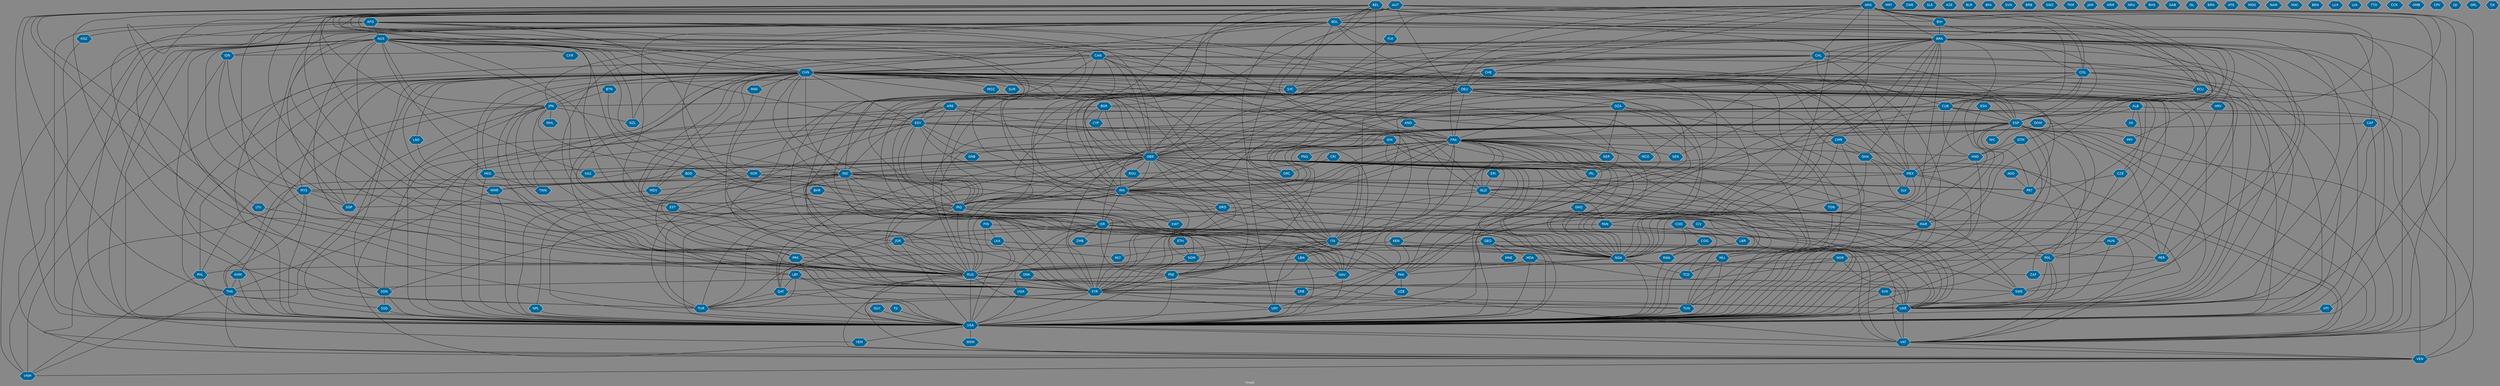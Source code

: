 // Countries together in item graph
graph {
	graph [bgcolor="#888888" fontcolor=white fontsize=12 label="Graph" outputorder=edgesfirst overlap=prism]
	node [color=white fillcolor="#006699" fontcolor=white fontname=Helvetica shape=hexagon style=filled]
	edge [arrowhead=open color=black fontcolor=white fontname=Courier fontsize=12]
		ISR [label=ISR]
		EGY [label=EGY]
		LBY [label=LBY]
		SLV [label=SLV]
		IRQ [label=IRQ]
		IRN [label=IRN]
		UKR [label=UKR]
		USA [label=USA]
		AFG [label=AFG]
		RUS [label=RUS]
		CHN [label=CHN]
		IRL [label=IRL]
		BEL [label=BEL]
		DEU [label=DEU]
		GTM [label=GTM]
		TUR [label=TUR]
		COG [label=COG]
		SAU [label=SAU]
		CRI [label=CRI]
		ZAF [label=ZAF]
		SYR [label=SYR]
		ESP [label=ESP]
		BRA [label=BRA]
		GNB [label=GNB]
		GIN [label=GIN]
		CAN [label=CAN]
		GBR [label=GBR]
		UZB [label=UZB]
		NGA [label=NGA]
		CMR [label=CMR]
		ITA [label=ITA]
		MYS [label=MYS]
		ALB [label=ALB]
		VAT [label=VAT]
		SDN [label=SDN]
		FRA [label=FRA]
		CHL [label=CHL]
		PSE [label=PSE]
		GRC [label=GRC]
		FIN [label=FIN]
		JPN [label=JPN]
		AUS [label=AUS]
		IND [label=IND]
		HKG [label=HKG]
		THA [label=THA]
		PAK [label=PAK]
		GEO [label=GEO]
		MEX [label=MEX]
		KOR [label=KOR]
		VNM [label=VNM]
		PRK [label=PRK]
		SOM [label=SOM]
		YEM [label=YEM]
		POL [label=POL]
		LKA [label=LKA]
		ARG [label=ARG]
		KEN [label=KEN]
		TUN [label=TUN]
		CUB [label=CUB]
		LBN [label=LBN]
		NPL [label=NPL]
		BIH [label=BIH]
		XK [label=XK]
		SSD [label=SSD]
		COL [label=COL]
		HND [label=HND]
		MLI [label=MLI]
		JOR [label=JOR]
		VEN [label=VEN]
		PRT [label=PRT]
		MRT [label=MRT]
		IDN [label=IDN]
		CHE [label=CHE]
		NER [label=NER]
		CAF [label=CAF]
		BGD [label=BGD]
		TWN [label=TWN]
		KHM [label=KHM]
		URY [label=URY]
		MMR [label=MMR]
		QAT [label=QAT]
		HTI [label=HTI]
		MAR [label=MAR]
		MDA [label=MDA]
		DNK [label=DNK]
		NLD [label=NLD]
		PER [label=PER]
		ZWE [label=ZWE]
		MDV [label=MDV]
		RWA [label=RWA]
		PHL [label=PHL]
		SLE [label=SLE]
		CYP [label=CYP]
		LTU [label=LTU]
		ARE [label=ARE]
		KAZ [label=KAZ]
		AUT [label=AUT]
		BOL [label=BOL]
		ZMB [label=ZMB]
		GUY [label=GUY]
		KGZ [label=KGZ]
		DZA [label=DZA]
		AZE [label=AZE]
		MCO [label=MCO]
		SWE [label=SWE]
		SGP [label=SGP]
		EST [label=EST]
		"CXR " [label="CXR "]
		SYC [label=SYC]
		PRY [label=PRY]
		TCD [label=TCD]
		BLR [label=BLR]
		NOR [label=NOR]
		MWI [label=MWI]
		GHA [label=GHA]
		BGR [label=BGR]
		GNQ [label=GNQ]
		UGA [label=UGA]
		BFA [label=BFA]
		CIV [label=CIV]
		SVK [label=SVK]
		SVN [label=SVN]
		BHR [label=BHR]
		PAN [label=PAN]
		KWT [label=KWT]
		MLT [label=MLT]
		HUN [label=HUN]
		BRB [label=BRB]
		HRV [label=HRV]
		ECU [label=ECU]
		SWZ [label=SWZ]
		DOM [label=DOM]
		CZE [label=CZE]
		TKM [label=TKM]
		BTN [label=BTN]
		NZL [label=NZL]
		AGO [label=AGO]
		SRB [label=SRB]
		JAM [label=JAM]
		LBR [label=LBR]
		ROU [label=ROU]
		GRD [label=GRD]
		ARM [label=ARM]
		NIC [label=NIC]
		NRU [label=NRU]
		BHS [label=BHS]
		WSM [label=WSM]
		SEN [label=SEN]
		GAB [label=GAB]
		AND [label=AND]
		ISL [label=ISL]
		FLK [label=FLK]
		MOZ [label=MOZ]
		ERI [label=ERI]
		MNE [label=MNE]
		ESH [label=ESH]
		SUR [label=SUR]
		ETH [label=ETH]
		BRN [label=BRN]
		ATG [label=ATG]
		COD [label=COD]
		MDG [label=MDG]
		FJI [label=FJI]
		NAM [label=NAM]
		MAC [label=MAC]
		BEN [label=BEN]
		LUX [label=LUX]
		MHL [label=MHL]
		LAO [label=LAO]
		LVA [label=LVA]
		TTO [label=TTO]
		PNG [label=PNG]
		"CCK " [label="CCK "]
		GMB [label=GMB]
		TON [label=TON]
		CPV [label=CPV]
		DJI [label=DJI]
		GRL [label=GRL]
		TJK [label=TJK]
			ARG -- COL [weight=1]
			COL -- ECU [weight=6]
			IDN -- MYS [weight=3]
			HRV -- HUN [weight=1]
			COL -- GRC [weight=1]
			CIV -- LBR [weight=1]
			BRA -- HRV [weight=6]
			FRA -- IRN [weight=2]
			CAF -- FRA [weight=2]
			CAF -- UKR [weight=3]
			CHN -- IRQ [weight=20]
			BRA -- ESP [weight=1]
			THA -- USA [weight=10]
			DEU -- SWE [weight=2]
			MYS -- SAU [weight=1]
			GEO -- MDA [weight=12]
			GRD -- SYR [weight=1]
			CRI -- ITA [weight=1]
			FRA -- NLD [weight=1]
			CHN -- MEX [weight=1]
			LAO -- MMR [weight=1]
			IRQ -- QAT [weight=1]
			AUS -- FRA [weight=1]
			CHE -- USA [weight=8]
			JPN -- PHL [weight=4]
			AUS -- JPN [weight=13]
			FRA -- MCO [weight=3]
			HKG -- TWN [weight=4]
			CHN -- PRK [weight=2]
			LBY -- USA [weight=19]
			COG -- RWA [weight=13]
			ARG -- DEU [weight=2]
			CHN -- SOM [weight=2]
			USA -- YEM [weight=1]
			JPN -- TWN [weight=2]
			ARG -- URY [weight=5]
			COG -- NGA [weight=1]
			AUS -- "CXR " [weight=2]
			BOL -- VNM [weight=1]
			CHN -- SDN [weight=1]
			JPN -- NZL [weight=1]
			AUS -- ISR [weight=5]
			DEU -- POL [weight=2]
			AUT -- TUR [weight=1]
			ARG -- BIH [weight=1]
			ITA -- NGA [weight=1]
			HUN -- UKR [weight=1]
			DEU -- HRV [weight=1]
			ISR -- QAT [weight=1]
			KOR -- PRK [weight=17]
			ISR -- ITA [weight=1]
			NGA -- USA [weight=9]
			KOR -- USA [weight=2]
			AUT -- IRQ [weight=2]
			ALB -- CZE [weight=1]
			GBR -- SOM [weight=2]
			AFG -- CAN [weight=1]
			ARG -- USA [weight=13]
			NLD -- PAN [weight=1]
			SYR -- URY [weight=4]
			ARG -- IRN [weight=2]
			ESP -- UKR [weight=2]
			CHN -- IND [weight=32]
			MLI -- TCD [weight=2]
			AUS -- IRQ [weight=5]
			KHM -- USA [weight=3]
			CAN -- CHN [weight=8]
			BEL -- BGR [weight=2]
			BGR -- CYP [weight=3]
			GBR -- IND [weight=1]
			LBY -- QAT [weight=4]
			CAN -- GBR [weight=2]
			ARG -- FRA [weight=5]
			LBN -- SYR [weight=18]
			RUS -- SRB [weight=2]
			ESP -- SYR [weight=2]
			BRA -- SEN [weight=1]
			CHN -- FRA [weight=6]
			DNK -- SYR [weight=2]
			BGR -- USA [weight=1]
			IRN -- SYR [weight=17]
			BOL -- VAT [weight=26]
			PSE -- QAT [weight=1]
			KEN -- USA [weight=1]
			BOL -- ISR [weight=7]
			CHL -- MEX [weight=1]
			AUS -- GBR [weight=9]
			IRN -- VAT [weight=1]
			ESP -- PER [weight=1]
			IND -- NGA [weight=1]
			CHN -- LAO [weight=1]
			BRA -- NGA [weight=6]
			CHL -- IRQ [weight=1]
			BOL -- CHN [weight=4]
			GBR -- SWE [weight=3]
			CAN -- IRN [weight=1]
			HTI -- USA [weight=2]
			DEU -- PRT [weight=2]
			CHN -- ITA [weight=1]
			GNQ -- NGA [weight=1]
			FRA -- SYR [weight=22]
			MEX -- USA [weight=9]
			DEU -- PSE [weight=1]
			ARG -- NGA [weight=5]
			BHR -- TUR [weight=1]
			SOM -- USA [weight=3]
			BRA -- HTI [weight=1]
			EGY -- IRN [weight=1]
			FRA -- RUS [weight=54]
			AUT -- UKR [weight=1]
			CMR -- USA [weight=2]
			KEN -- SOM [weight=22]
			POL -- RUS [weight=5]
			MEX -- VAT [weight=6]
			GBR -- USA [weight=37]
			AUT -- BIH [weight=1]
			GBR -- GRD [weight=3]
			BOL -- SYR [weight=1]
			EGY -- SYR [weight=3]
			ISR -- JOR [weight=1]
			AUT -- KAZ [weight=1]
			AUS -- UKR [weight=2]
			SYR -- USA [weight=55]
			BTN -- IND [weight=6]
			PER -- SWE [weight=3]
			AUS -- HKG [weight=1]
			SYR -- TUN [weight=5]
			ISR -- SYR [weight=51]
			IRQ -- USA [weight=479]
			FRA -- IRQ [weight=6]
			FRA -- POL [weight=3]
			RUS -- SVK [weight=1]
			GTM -- HND [weight=1]
			BRA -- COL [weight=6]
			ARG -- GBR [weight=6]
			BRA -- PRY [weight=1]
			DOM -- VAT [weight=8]
			IRL -- USA [weight=1]
			CHE -- DEU [weight=1]
			GRD -- ISR [weight=1]
			AUS -- RUS [weight=2]
			MMR -- THA [weight=1]
			BGR -- ROU [weight=1]
			USA -- VEN [weight=8]
			AUT -- USA [weight=2]
			GBR -- ITA [weight=10]
			DOM -- FRA [weight=1]
			MDA -- UKR [weight=13]
			COL -- USA [weight=2]
			POL -- UKR [weight=10]
			JOR -- USA [weight=1]
			GBR -- KAZ [weight=1]
			ESH -- ESP [weight=1]
			PRK -- RUS [weight=3]
			BRA -- URY [weight=1]
			NPL -- USA [weight=5]
			AUS -- MYS [weight=16]
			BRA -- DEU [weight=3]
			AUS -- VNM [weight=1]
			ALB -- GBR [weight=1]
			NGA -- PHL [weight=1]
			CUB -- PAN [weight=1]
			IND -- PER [weight=2]
			DEU -- JPN [weight=2]
			ARE -- NGA [weight=1]
			ESP -- PRT [weight=2]
			CAN -- USA [weight=6]
			BRA -- RUS [weight=1]
			ETH -- SOM [weight=1]
			URY -- USA [weight=1]
			IRQ -- PAK [weight=1]
			ISR -- PSE [weight=369]
			IRN -- NGA [weight=4]
			FRA -- MAR [weight=2]
			FRA -- IND [weight=5]
			CAN -- RUS [weight=1]
			IND -- MDV [weight=1]
			GIN -- NGA [weight=1]
			ISR -- ZMB [weight=1]
			MEX -- NLD [weight=4]
			SYC -- USA [weight=2]
			BGD -- PAK [weight=1]
			AUS -- SGP [weight=1]
			CHL -- MAR [weight=1]
			ARE -- SAU [weight=1]
			ITA -- MLT [weight=3]
			ITA -- UKR [weight=1]
			BOL -- SLV [weight=1]
			GBR -- GRC [weight=2]
			TUR -- USA [weight=2]
			FRA -- MLI [weight=2]
			GBR -- VAT [weight=5]
			DEU -- ESP [weight=3]
			JOR -- RUS [weight=2]
			EGY -- FRA [weight=1]
			ESP -- NIC [weight=1]
			NOR -- UKR [weight=1]
			CUB -- RUS [weight=1]
			CHL -- PER [weight=6]
			ESP -- TCD [weight=1]
			BEL -- USA [weight=6]
			IND -- PRT [weight=1]
			COL -- CUB [weight=1]
			ESP -- RUS [weight=1]
			CHN -- MOZ [weight=1]
			AUS -- USA [weight=27]
			GHA -- USA [weight=1]
			AUT -- SYR [weight=1]
			MDA -- USA [weight=3]
			ALB -- XK [weight=2]
			EGY -- ISR [weight=4]
			PAN -- PRK [weight=2]
			ARG -- CHN [weight=2]
			DEU -- GHA [weight=1]
			GBR -- HKG [weight=2]
			BTN -- JPN [weight=1]
			PHL -- VNM [weight=8]
			IRQ -- RUS [weight=25]
			JPN -- PRK [weight=8]
			CAN -- ITA [weight=6]
			CHN -- JPN [weight=67]
			IRQ -- SAU [weight=28]
			IRQ -- SYR [weight=150]
			CHN -- IRL [weight=1]
			ISR -- USA [weight=14]
			DEU -- GRC [weight=2]
			CHL -- GBR [weight=1]
			GBR -- RUS [weight=16]
			EGY -- IRQ [weight=7]
			BOL -- VEN [weight=1]
			CHL -- USA [weight=9]
			AUS -- IDN [weight=18]
			DZA -- MLI [weight=1]
			POL -- USA [weight=25]
			IND -- UKR [weight=1]
			BOL -- USA [weight=1]
			GBR -- SYR [weight=6]
			GIN -- PNG [weight=1]
			UGA -- USA [weight=1]
			CHN -- THA [weight=12]
			HND -- USA [weight=6]
			IND -- PAK [weight=5]
			BOL -- SYC [weight=1]
			GBR -- NGA [weight=10]
			ALB -- VAT [weight=8]
			BOL -- PSE [weight=13]
			ESP -- FRA [weight=5]
			BRA -- ITA [weight=4]
			CAN -- PAK [weight=2]
			AFG -- IRN [weight=1]
			ARE -- IRQ [weight=1]
			CHN -- MMR [weight=4]
			CHN -- MDV [weight=1]
			ARG -- CHL [weight=1]
			DEU -- IRQ [weight=10]
			AFG -- AUS [weight=2]
			JPN -- SGP [weight=1]
			VAT -- VEN [weight=1]
			CRI -- GRC [weight=1]
			GBR -- NLD [weight=1]
			CHN -- SSD [weight=1]
			SSD -- USA [weight=1]
			GBR -- SAU [weight=2]
			CAN -- IRQ [weight=5]
			CHN -- MYS [weight=1]
			NLD -- SYR [weight=1]
			QAT -- TUR [weight=2]
			NLD -- SWE [weight=1]
			IRN -- TUR [weight=6]
			CHN -- SGP [weight=2]
			IRN -- SAU [weight=7]
			FRA -- NGA [weight=2]
			GTM -- USA [weight=2]
			BOL -- RUS [weight=8]
			CHN -- NGA [weight=1]
			FRA -- LBN [weight=2]
			DEU -- NGA [weight=1]
			LKA -- USA [weight=3]
			NGA -- TCD [weight=1]
			MLI -- USA [weight=1]
			SDN -- USA [weight=17]
			ARG -- CHE [weight=2]
			BOL -- IRN [weight=2]
			RUS -- VEN [weight=1]
			BRA -- FRA [weight=2]
			MEX -- SLV [weight=1]
			KHM -- THA [weight=20]
			BEL -- NLD [weight=1]
			EGY -- NGA [weight=1]
			IRQ -- TUR [weight=70]
			ARG -- BRA [weight=5]
			CHN -- EGY [weight=1]
			JPN -- KOR [weight=8]
			AUS -- SYR [weight=3]
			COL -- PAN [weight=1]
			DZA -- IRQ [weight=1]
			BEL -- SYR [weight=6]
			MDA -- RUS [weight=9]
			BGR -- GBR [weight=1]
			IND -- IRQ [weight=32]
			IRQ -- ITA [weight=1]
			CYP -- GBR [weight=1]
			CMR -- GHA [weight=1]
			ECU -- ESP [weight=1]
			AFG -- KGZ [weight=2]
			BEL -- RUS [weight=11]
			CUB -- USA [weight=17]
			FIN -- RUS [weight=1]
			PAN -- USA [weight=1]
			CHN -- VNM [weight=12]
			COD -- COG [weight=1]
			ALB -- ESP [weight=1]
			GBR -- SRB [weight=1]
			SYC -- SYR [weight=3]
			FRA -- UKR [weight=38]
			DEU -- DZA [weight=1]
			IND -- USA [weight=20]
			AUS -- NLD [weight=1]
			CHN -- HKG [weight=34]
			HKG -- USA [weight=1]
			JPN -- KHM [weight=1]
			SYR -- TUR [weight=7]
			IRQ -- KWT [weight=2]
			ARG -- BOL [weight=3]
			ESP -- PRY [weight=1]
			CHE -- RUS [weight=1]
			FRA -- SEN [weight=3]
			ESP -- PSE [weight=1]
			MAR -- TUN [weight=3]
			ERI -- NLD [weight=1]
			BEL -- GBR [weight=1]
			MDV -- USA [weight=1]
			GBR -- ROU [weight=1]
			BOL -- TUR [weight=2]
			AFG -- GBR [weight=4]
			BEL -- NGA [weight=1]
			EGY -- GIN [weight=2]
			ESH -- MAR [weight=3]
			DEU -- GBR [weight=41]
			GBR -- PRT [weight=2]
			ARG -- ESP [weight=2]
			BRA -- USA [weight=13]
			EGY -- GNB [weight=2]
			ARG -- VAT [weight=1]
			ESP -- IRN [weight=2]
			KOR -- VAT [weight=1]
			SVK -- USA [weight=1]
			CHN -- DEU [weight=4]
			BIH -- BRA [weight=1]
			JOR -- SYR [weight=14]
			EST -- RUS [weight=1]
			CUB -- IRN [weight=1]
			CAN -- CMR [weight=5]
			PRK -- USA [weight=37]
			SAU -- SYR [weight=7]
			THA -- VNM [weight=1]
			GBR -- PAK [weight=17]
			BOL -- ECU [weight=2]
			ARE -- USA [weight=2]
			ESP -- MEX [weight=4]
			AUT -- RUS [weight=2]
			IRQ -- MAR [weight=1]
			CHN -- CZE [weight=1]
			AUS -- EGY [weight=10]
			BGD -- MMR [weight=2]
			BRA -- VAT [weight=1]
			MLI -- TUN [weight=1]
			BOL -- COL [weight=15]
			QAT -- USA [weight=5]
			AUS -- CAN [weight=3]
			LKA -- NGA [weight=3]
			IRN -- KWT [weight=3]
			FRA -- NER [weight=1]
			BRA -- GBR [weight=9]
			IRN -- SDN [weight=1]
			CHN -- TWN [weight=28]
			ISR -- VAT [weight=35]
			DZA -- FRA [weight=2]
			CHE -- LBY [weight=3]
			RUS -- TUR [weight=2]
			EGY -- USA [weight=28]
			CHL -- CHN [weight=1]
			GBR -- IRL [weight=3]
			GBR -- QAT [weight=4]
			JOR -- TUR [weight=2]
			BEL -- ITA [weight=2]
			MEX -- NGA [weight=4]
			BHR -- IRQ [weight=1]
			SOM -- SYR [weight=3]
			CUB -- HND [weight=2]
			TUN -- USA [weight=3]
			FRA -- USA [weight=42]
			FRA -- GBR [weight=9]
			IRN -- IRQ [weight=228]
			BRA -- CMR [weight=1]
			GUY -- USA [weight=1]
			IRQ -- UKR [weight=2]
			CAN -- SYC [weight=1]
			ESP -- VEN [weight=8]
			HND -- MEX [weight=1]
			BGR -- ESP [weight=7]
			FIN -- LKA [weight=1]
			CHE -- IRN [weight=22]
			DEU -- NLD [weight=2]
			JPN -- MHL [weight=2]
			BOL -- UKR [weight=10]
			GBR -- TCD [weight=1]
			GIN -- GNB [weight=2]
			IRQ -- JOR [weight=32]
			ARE -- MDV [weight=1]
			CHN -- PHL [weight=17]
			CZE -- PRT [weight=1]
			RUS -- UKR [weight=903]
			ITA -- USA [weight=5]
			DZA -- NGA [weight=1]
			GTM -- MEX [weight=1]
			IRN -- USA [weight=140]
			FRA -- PSE [weight=1]
			GBR -- POL [weight=5]
			IND -- MYS [weight=1]
			KGZ -- USA [weight=1]
			LBY -- TUR [weight=3]
			DZA -- TUN [weight=1]
			BRA -- SYC [weight=1]
			ESP -- USA [weight=6]
			AUS -- SDN [weight=1]
			CHN -- KOR [weight=7]
			ARG -- ECU [weight=2]
			BEL -- UKR [weight=4]
			BEL -- MLT [weight=1]
			GEO -- RUS [weight=7]
			BIH -- NGA [weight=2]
			DEU -- UKR [weight=44]
			EGY -- SAU [weight=10]
			ITA -- LBN [weight=2]
			IND -- MMR [weight=4]
			MAR -- USA [weight=3]
			GIN -- GNQ [weight=1]
			CAN -- UKR [weight=2]
			PSE -- SYR [weight=3]
			BRA -- PER [weight=2]
			SWE -- UKR [weight=1]
			IRQ -- NGA [weight=1]
			ITA -- PER [weight=1]
			NOR -- USA [weight=1]
			AFG -- TUR [weight=8]
			RUS -- THA [weight=1]
			BRA -- GHA [weight=2]
			USA -- VAT [weight=2]
			CZE -- SVK [weight=2]
			RUS -- USA [weight=167]
			LBN -- USA [weight=3]
			BRA -- ZAF [weight=1]
			CHN -- MWI [weight=2]
			AFG -- CUB [weight=1]
			FRA -- ITA [weight=2]
			CHN -- SYR [weight=6]
			HUN -- NOR [weight=1]
			COL -- GRD [weight=1]
			FRA -- ISR [weight=4]
			BRA -- CHN [weight=2]
			AUS -- CHN [weight=15]
			DZA -- EGY [weight=3]
			CHN -- PAK [weight=2]
			ARG -- CUB [weight=1]
			IRQ -- VAT [weight=6]
			KOR -- MMR [weight=1]
			COD -- RWA [weight=2]
			COL -- ESP [weight=1]
			GBR -- IRN [weight=32]
			BRA -- CUB [weight=1]
			IRN -- RUS [weight=9]
			LTU -- RUS [weight=2]
			GRD -- USA [weight=4]
			FRA -- HND [weight=3]
			DZA -- NER [weight=1]
			IND -- SGP [weight=2]
			ARG -- SYR [weight=1]
			LBY -- TUN [weight=8]
			MYS -- USA [weight=2]
			GBR -- KEN [weight=1]
			IRQ -- ISR [weight=11]
			CHL -- IRN [weight=2]
			SYR -- VEN [weight=1]
			GHA -- NGA [weight=2]
			FLK -- GBR [weight=1]
			AFG -- USA [weight=43]
			ARG -- RUS [weight=1]
			ISR -- UKR [weight=1]
			PSE -- VAT [weight=37]
			CHN -- POL [weight=1]
			CHE -- GTM [weight=1]
			BOL -- URY [weight=2]
			IRN -- ISR [weight=18]
			BEL -- FRA [weight=47]
			GBR -- PSE [weight=1]
			FIN -- SWE [weight=1]
			AUT -- DEU [weight=1]
			SDN -- SSD [weight=23]
			DEU -- JOR [weight=1]
			AUT -- IRN [weight=4]
			ARE -- EGY [weight=2]
			GBR -- THA [weight=1]
			ESP -- POL [weight=1]
			GBR -- MEX [weight=1]
			BEL -- BOL [weight=1]
			ECU -- USA [weight=1]
			RWA -- USA [weight=4]
			TON -- USA [weight=1]
			CHN -- GRC [weight=27]
			ISR -- NGA [weight=1]
			POL -- VAT [weight=3]
			AFG -- DEU [weight=1]
			IND -- SAU [weight=1]
			ARE -- GBR [weight=1]
			MYS -- THA [weight=3]
			CMR -- MEX [weight=5]
			PAK -- UZB [weight=5]
			CHN -- ESP [weight=7]
			JPN -- USA [weight=16]
			BRA -- MEX [weight=11]
			ARG -- IRQ [weight=1]
			AGO -- PRT [weight=1]
			KEN -- NGA [weight=1]
			CHN -- KWT [weight=2]
			CHN -- GBR [weight=51]
			NOR -- RUS [weight=1]
			RUS -- SYR [weight=14]
			DEU -- SYR [weight=6]
			DEU -- ITA [weight=5]
			GEO -- MNE [weight=1]
			NOR -- SYR [weight=2]
			GBR -- ISR [weight=2]
			COL -- VEN [weight=10]
			CHN -- RUS [weight=7]
			AUS -- YEM [weight=1]
			CHN -- ECU [weight=1]
			BEL -- LTU [weight=2]
			CHL -- ESP [weight=2]
			EGY -- GBR [weight=5]
			SVK -- UKR [weight=1]
			UKR -- USA [weight=110]
			PSE -- USA [weight=12]
			ESP -- NLD [weight=1]
			CHN -- MAR [weight=1]
			MAR -- SYR [weight=3]
			GEO -- USA [weight=4]
			BEL -- CHN [weight=1]
			IDN -- SGP [weight=1]
			ESP -- VAT [weight=19]
			GBR -- IRQ [weight=22]
			GIN -- IRL [weight=1]
			FRA -- KOR [weight=2]
			CMR -- NGA [weight=2]
			ARE -- IND [weight=1]
			DEU -- FRA [weight=31]
			ITA -- RUS [weight=2]
			GBR -- NPL [weight=1]
			PHL -- USA [weight=12]
			CAN -- EGY [weight=6]
			PAK -- USA [weight=26]
			BEL -- THA [weight=1]
			BOL -- CAF [weight=1]
			UKR -- VAT [weight=5]
			NGA -- PAK [weight=4]
			ITA -- SYR [weight=1]
			BRA -- CHL [weight=13]
			FRA -- ROU [weight=1]
			CHN -- NZL [weight=1]
			MYS -- VEN [weight=2]
			COL -- SYC [weight=3]
			COD -- NGA [weight=1]
			DEU -- RUS [weight=41]
			AUS -- NZL [weight=2]
			SYR -- UKR [weight=1]
			THA -- VEN [weight=2]
			NGA -- ZAF [weight=1]
			DEU -- IRN [weight=1]
			AUS -- LKA [weight=2]
			GHA -- MEX [weight=2]
			CHN -- UKR [weight=1]
			CHL -- IND [weight=1]
			MMR -- USA [weight=4]
			GEO -- UKR [weight=11]
			CHN -- USA [weight=106]
			VEN -- VNM [weight=1]
			ARG -- FLK [weight=1]
			ESP -- GBR [weight=5]
			CUB -- SDN [weight=1]
			CHL -- MCO [weight=1]
			EGY -- LBY [weight=1]
			LBR -- RWA [weight=1]
			MWI -- RUS [weight=1]
			DEU -- ISR [weight=5]
			CMR -- ITA [weight=5]
			CUB -- VEN [weight=2]
			BRA -- HND [weight=1]
			CAF -- VAT [weight=3]
			BOL -- BRA [weight=1]
			EGY -- VEN [weight=1]
			IDN -- USA [weight=2]
			CHN -- TON [weight=1]
			AND -- FRA [weight=1]
			CAN -- CUB [weight=2]
			AUS -- IND [weight=1]
			BRA -- IRN [weight=2]
			IND -- RUS [weight=1]
			GBR -- TUR [weight=2]
			FRA -- TUN [weight=5]
			BRA -- IDN [weight=3]
			CHN -- SUR [weight=1]
			IND -- IRN [weight=1]
			BRA -- JPN [weight=1]
			MYS -- SGP [weight=1]
			GBR -- UKR [weight=11]
			FJI -- USA [weight=3]
			IND -- SYR [weight=1]
			ITA -- VAT [weight=5]
			AFG -- IRQ [weight=9]
			CHE -- ECU [weight=1]
			LBN -- PSE [weight=1]
			ESP -- GRD [weight=2]
			JPN -- RUS [weight=4]
			DEU -- USA [weight=48]
			FRA -- IRL [weight=1]
			USA -- WSM [weight=1]
			LBN -- SAU [weight=5]
			ESP -- IRQ [weight=2]
			ESP -- MAR [weight=3]
			BOL -- CHL [weight=11]
			IRN -- PAK [weight=1]
			RUS -- SWE [weight=1]
			ISR -- UGA [weight=1]
			GBR -- MYS [weight=7]
			ITA -- URY [weight=3]
			AFG -- PAK [weight=4]
			DEU -- ZAF [weight=1]
			CHN -- EST [weight=1]
			CUB -- ESP [weight=2]
			SAU -- USA [weight=2]
}